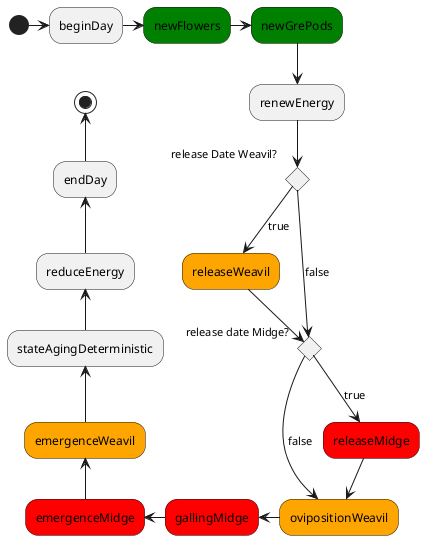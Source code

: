 {
  "sha1": "i9kacixxe8sohzy5ljmxs38vbf96alh",
  "insertion": {
    "when": "2024-06-03T18:59:30.450Z",
    "user": "plantuml@gmail.com"
  }
}
@startuml
skinparam activity {
   BackgroundColor<<Acacia>> green
   activityFontColor<<Acacia>> black

   BackgroundColor<<Midge>> red
   activityFontColor<<Midge>> black

   BackgroundColor<<Weavil>> orange
   activityFontColor<<Weavil>> black

   BackgroundColor<<AcaciaS>> green
   activityFontColor<<AcaciaS>> pink

   BackgroundColor<<MidgeS>> red
   activityFontColor<<MidgeS>> pink

   BackgroundColor<<WeavilS>> orange
   activityFontColor<<WeavilS>> pink
 }

   (*) -right-> beginDay
   beginDay -right-> newFlowers <<AcaciaS>>
   newFlowers -right-> newGrePods <<AcaciaS>>
   newGrePods -down-> renewEnergy
   if "release Date Weavil?" as rw then
     --> [true] releaseWeavil <<Weavil>>
     --> if "release date Midge?" as rm then
       --> [true] releaseMidge <<Midge>>
       --> ovipositionWeavil <<Weavil>>
     else
       --> [false] ovipositionWeavil <<Weavil>>
     endif
   else
     --> [false] rm
   endif
   ovipositionWeavil -left-> gallingMidge <<MidgeS>>
   gallingMidge -left-> emergenceMidge <<Midge>>
   emergenceMidge -up-> emergenceWeavil <<Weavil>>
   emergenceWeavil -up-> stateAgingDeterministic
   stateAgingDeterministic -up-> reduceEnergy
   reduceEnergy -up-> endDay
   endDay -up-> (*)
@enduml
